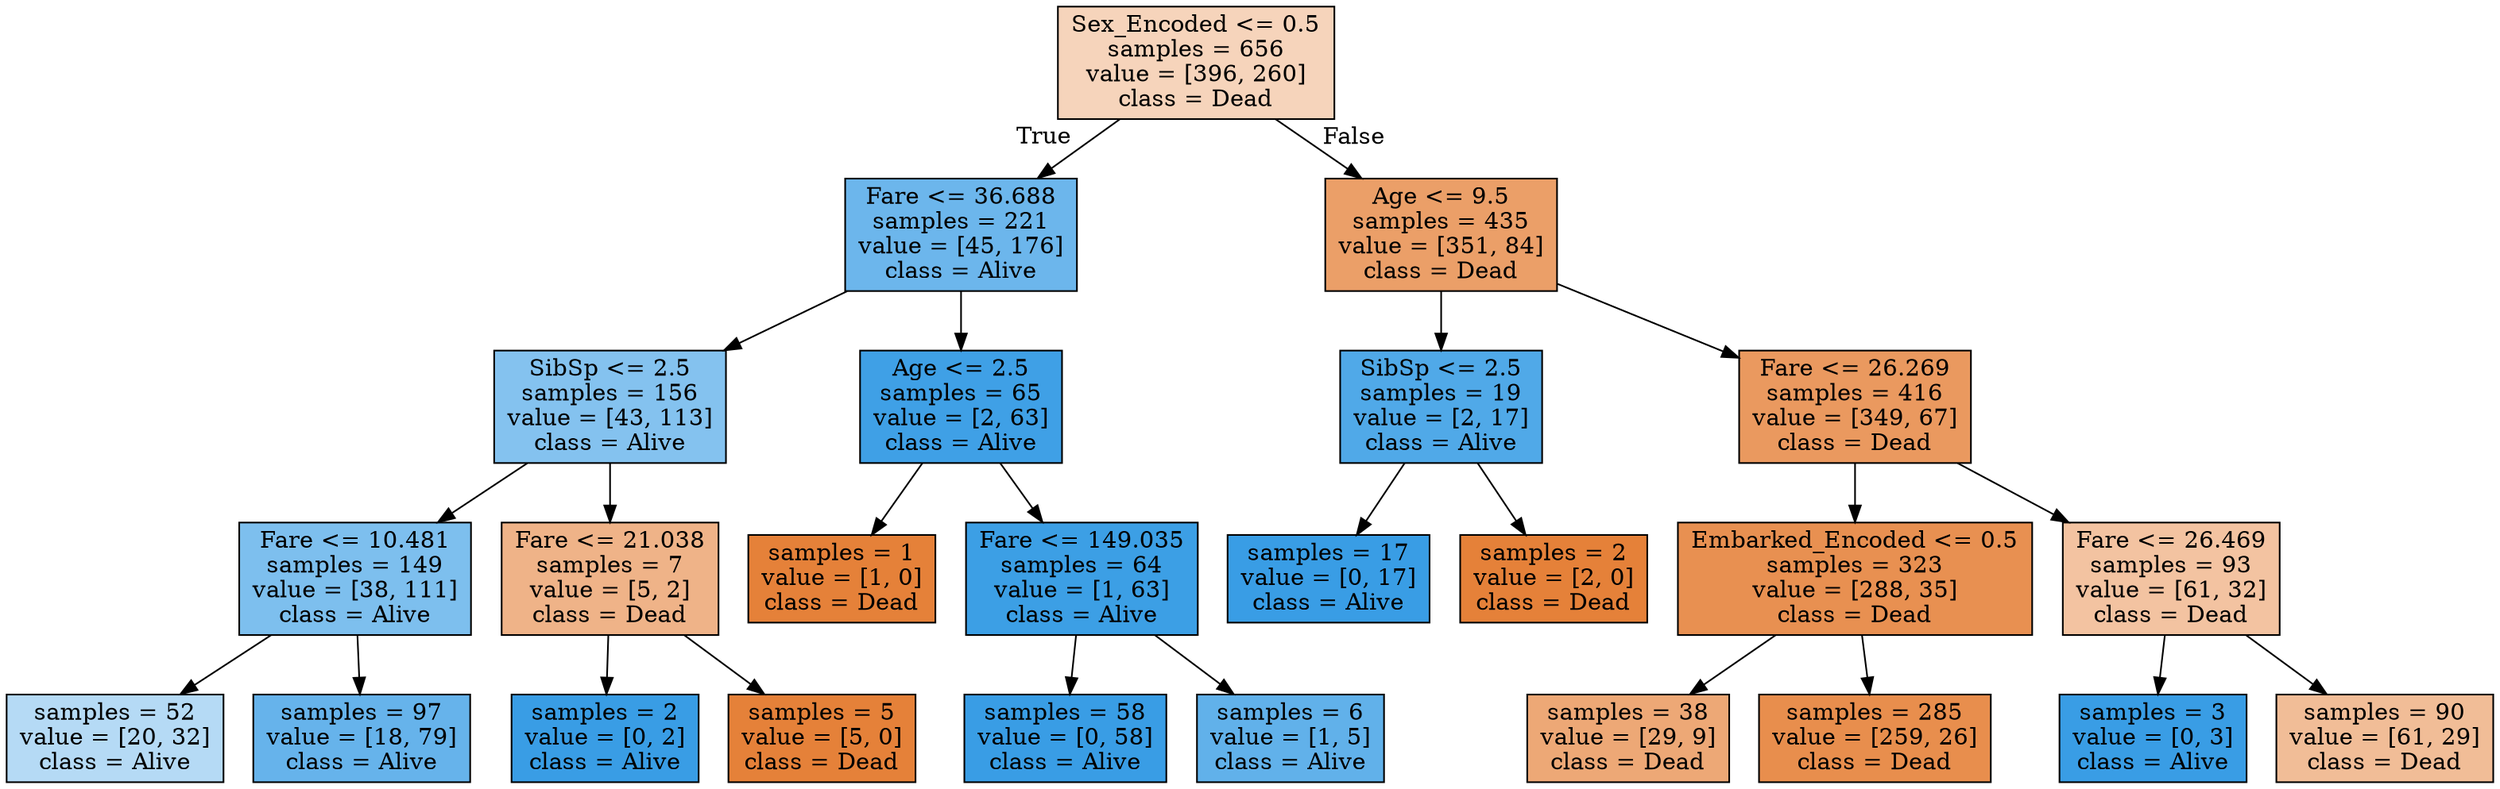 digraph Tree {
node [shape=box, style="filled", color="black"] ;
0 [label="Sex_Encoded <= 0.5\nsamples = 656\nvalue = [396, 260]\nclass = Dead", fillcolor="#f6d4bb"] ;
1 [label="Fare <= 36.688\nsamples = 221\nvalue = [45, 176]\nclass = Alive", fillcolor="#6cb6ec"] ;
0 -> 1 [labeldistance=2.5, labelangle=45, headlabel="True"] ;
2 [label="SibSp <= 2.5\nsamples = 156\nvalue = [43, 113]\nclass = Alive", fillcolor="#84c2ef"] ;
1 -> 2 ;
3 [label="Fare <= 10.481\nsamples = 149\nvalue = [38, 111]\nclass = Alive", fillcolor="#7dbfee"] ;
2 -> 3 ;
4 [label="samples = 52\nvalue = [20, 32]\nclass = Alive", fillcolor="#b5daf5"] ;
3 -> 4 ;
5 [label="samples = 97\nvalue = [18, 79]\nclass = Alive", fillcolor="#66b3eb"] ;
3 -> 5 ;
6 [label="Fare <= 21.038\nsamples = 7\nvalue = [5, 2]\nclass = Dead", fillcolor="#efb388"] ;
2 -> 6 ;
7 [label="samples = 2\nvalue = [0, 2]\nclass = Alive", fillcolor="#399de5"] ;
6 -> 7 ;
8 [label="samples = 5\nvalue = [5, 0]\nclass = Dead", fillcolor="#e58139"] ;
6 -> 8 ;
9 [label="Age <= 2.5\nsamples = 65\nvalue = [2, 63]\nclass = Alive", fillcolor="#3fa0e6"] ;
1 -> 9 ;
10 [label="samples = 1\nvalue = [1, 0]\nclass = Dead", fillcolor="#e58139"] ;
9 -> 10 ;
11 [label="Fare <= 149.035\nsamples = 64\nvalue = [1, 63]\nclass = Alive", fillcolor="#3c9fe5"] ;
9 -> 11 ;
12 [label="samples = 58\nvalue = [0, 58]\nclass = Alive", fillcolor="#399de5"] ;
11 -> 12 ;
13 [label="samples = 6\nvalue = [1, 5]\nclass = Alive", fillcolor="#61b1ea"] ;
11 -> 13 ;
14 [label="Age <= 9.5\nsamples = 435\nvalue = [351, 84]\nclass = Dead", fillcolor="#eb9f68"] ;
0 -> 14 [labeldistance=2.5, labelangle=-45, headlabel="False"] ;
15 [label="SibSp <= 2.5\nsamples = 19\nvalue = [2, 17]\nclass = Alive", fillcolor="#50a9e8"] ;
14 -> 15 ;
16 [label="samples = 17\nvalue = [0, 17]\nclass = Alive", fillcolor="#399de5"] ;
15 -> 16 ;
17 [label="samples = 2\nvalue = [2, 0]\nclass = Dead", fillcolor="#e58139"] ;
15 -> 17 ;
18 [label="Fare <= 26.269\nsamples = 416\nvalue = [349, 67]\nclass = Dead", fillcolor="#ea995f"] ;
14 -> 18 ;
19 [label="Embarked_Encoded <= 0.5\nsamples = 323\nvalue = [288, 35]\nclass = Dead", fillcolor="#e89051"] ;
18 -> 19 ;
20 [label="samples = 38\nvalue = [29, 9]\nclass = Dead", fillcolor="#eda876"] ;
19 -> 20 ;
21 [label="samples = 285\nvalue = [259, 26]\nclass = Dead", fillcolor="#e88e4d"] ;
19 -> 21 ;
22 [label="Fare <= 26.469\nsamples = 93\nvalue = [61, 32]\nclass = Dead", fillcolor="#f3c3a1"] ;
18 -> 22 ;
23 [label="samples = 3\nvalue = [0, 3]\nclass = Alive", fillcolor="#399de5"] ;
22 -> 23 ;
24 [label="samples = 90\nvalue = [61, 29]\nclass = Dead", fillcolor="#f1bd97"] ;
22 -> 24 ;
}